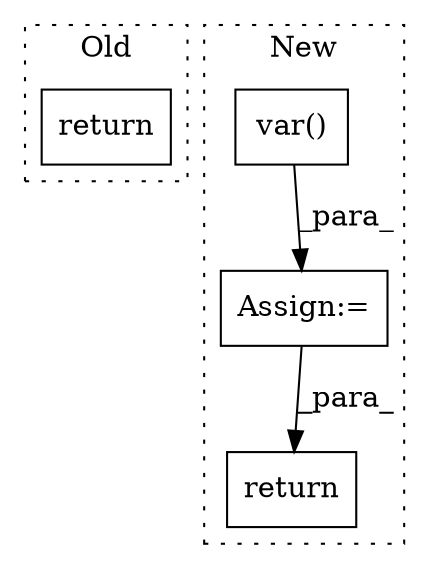 digraph G {
subgraph cluster0 {
1 [label="return" a="93" s="11581" l="7" shape="box"];
label = "Old";
style="dotted";
}
subgraph cluster1 {
2 [label="var()" a="75" s="11806,11818" l="11,17" shape="box"];
3 [label="Assign:=" a="68" s="11924" l="3" shape="box"];
4 [label="return" a="93" s="12152" l="7" shape="box"];
label = "New";
style="dotted";
}
2 -> 3 [label="_para_"];
3 -> 4 [label="_para_"];
}